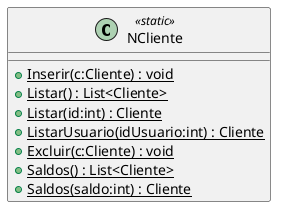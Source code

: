 @startuml
class NCliente <<static>> {
    + {static} Inserir(c:Cliente) : void
    + {static} Listar() : List<Cliente>
    + {static} Listar(id:int) : Cliente
    + {static} ListarUsuario(idUsuario:int) : Cliente
    + {static} Excluir(c:Cliente) : void
    + {static} Saldos() : List<Cliente>
    + {static} Saldos(saldo:int) : Cliente
}
@enduml
